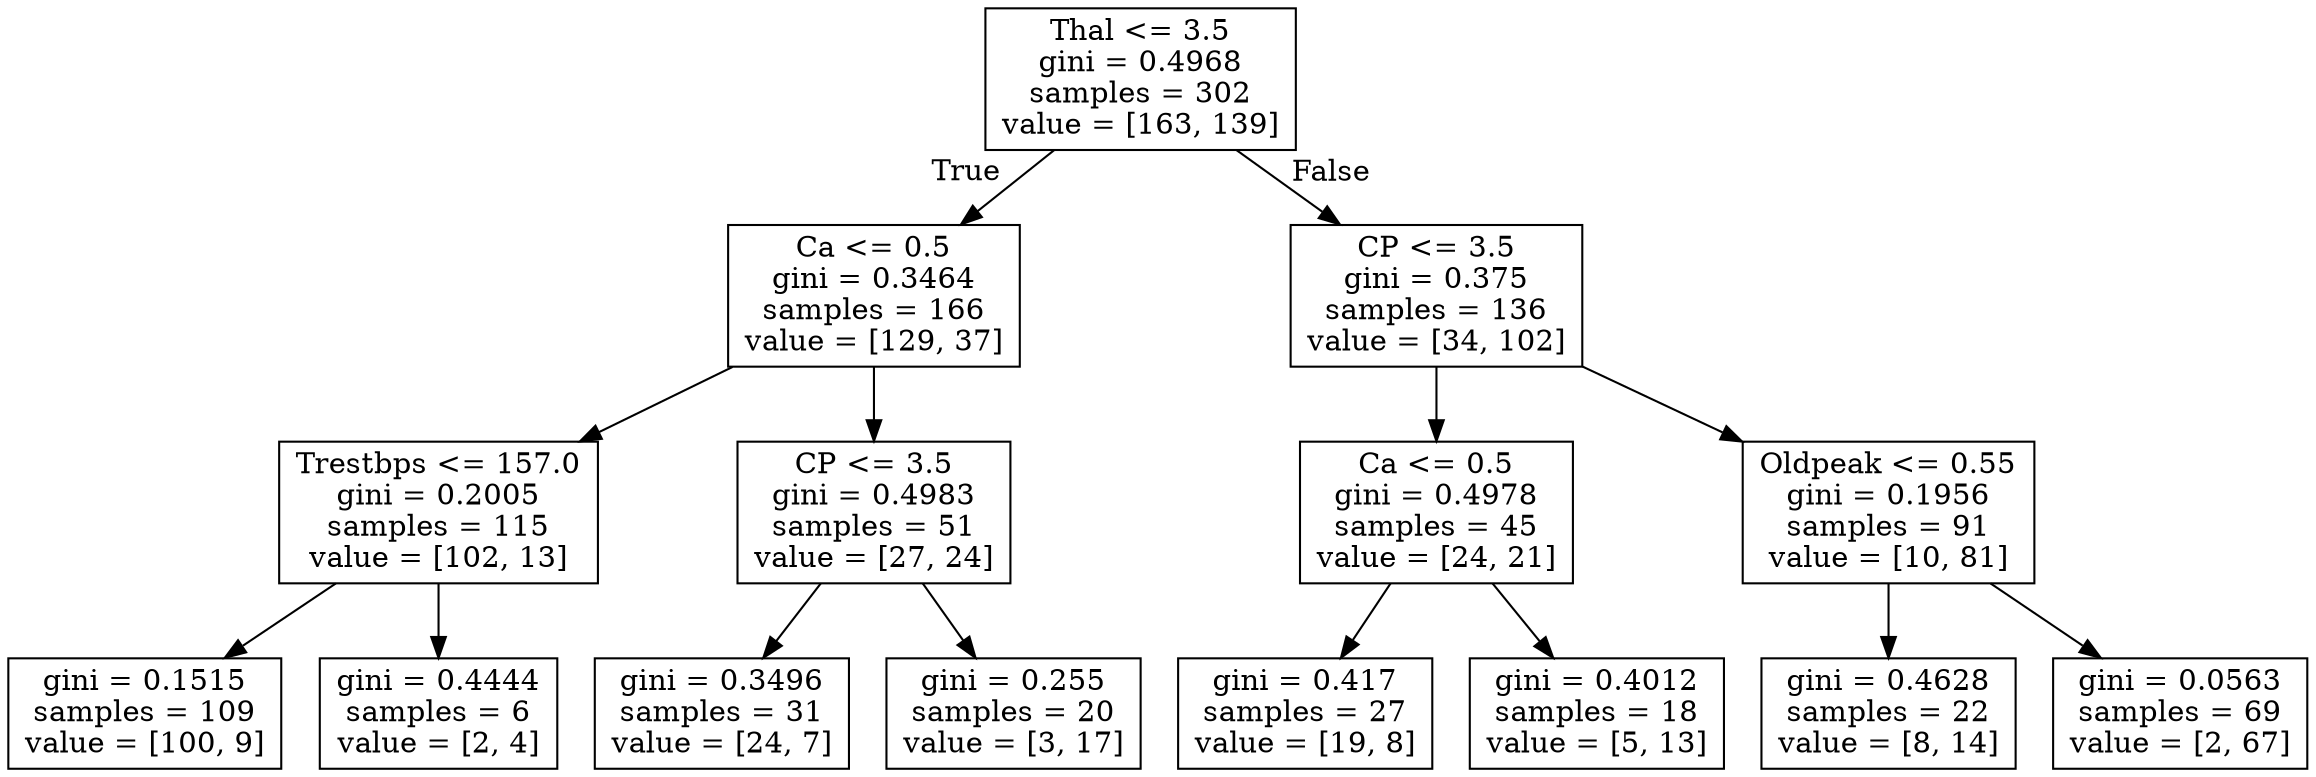 digraph Tree {
node [shape=box] ;
0 [label="Thal <= 3.5\ngini = 0.4968\nsamples = 302\nvalue = [163, 139]"] ;
1 [label="Ca <= 0.5\ngini = 0.3464\nsamples = 166\nvalue = [129, 37]"] ;
0 -> 1 [labeldistance=2.5, labelangle=45, headlabel="True"] ;
2 [label="Trestbps <= 157.0\ngini = 0.2005\nsamples = 115\nvalue = [102, 13]"] ;
1 -> 2 ;
3 [label="gini = 0.1515\nsamples = 109\nvalue = [100, 9]"] ;
2 -> 3 ;
4 [label="gini = 0.4444\nsamples = 6\nvalue = [2, 4]"] ;
2 -> 4 ;
5 [label="CP <= 3.5\ngini = 0.4983\nsamples = 51\nvalue = [27, 24]"] ;
1 -> 5 ;
6 [label="gini = 0.3496\nsamples = 31\nvalue = [24, 7]"] ;
5 -> 6 ;
7 [label="gini = 0.255\nsamples = 20\nvalue = [3, 17]"] ;
5 -> 7 ;
8 [label="CP <= 3.5\ngini = 0.375\nsamples = 136\nvalue = [34, 102]"] ;
0 -> 8 [labeldistance=2.5, labelangle=-45, headlabel="False"] ;
9 [label="Ca <= 0.5\ngini = 0.4978\nsamples = 45\nvalue = [24, 21]"] ;
8 -> 9 ;
10 [label="gini = 0.417\nsamples = 27\nvalue = [19, 8]"] ;
9 -> 10 ;
11 [label="gini = 0.4012\nsamples = 18\nvalue = [5, 13]"] ;
9 -> 11 ;
12 [label="Oldpeak <= 0.55\ngini = 0.1956\nsamples = 91\nvalue = [10, 81]"] ;
8 -> 12 ;
13 [label="gini = 0.4628\nsamples = 22\nvalue = [8, 14]"] ;
12 -> 13 ;
14 [label="gini = 0.0563\nsamples = 69\nvalue = [2, 67]"] ;
12 -> 14 ;
}